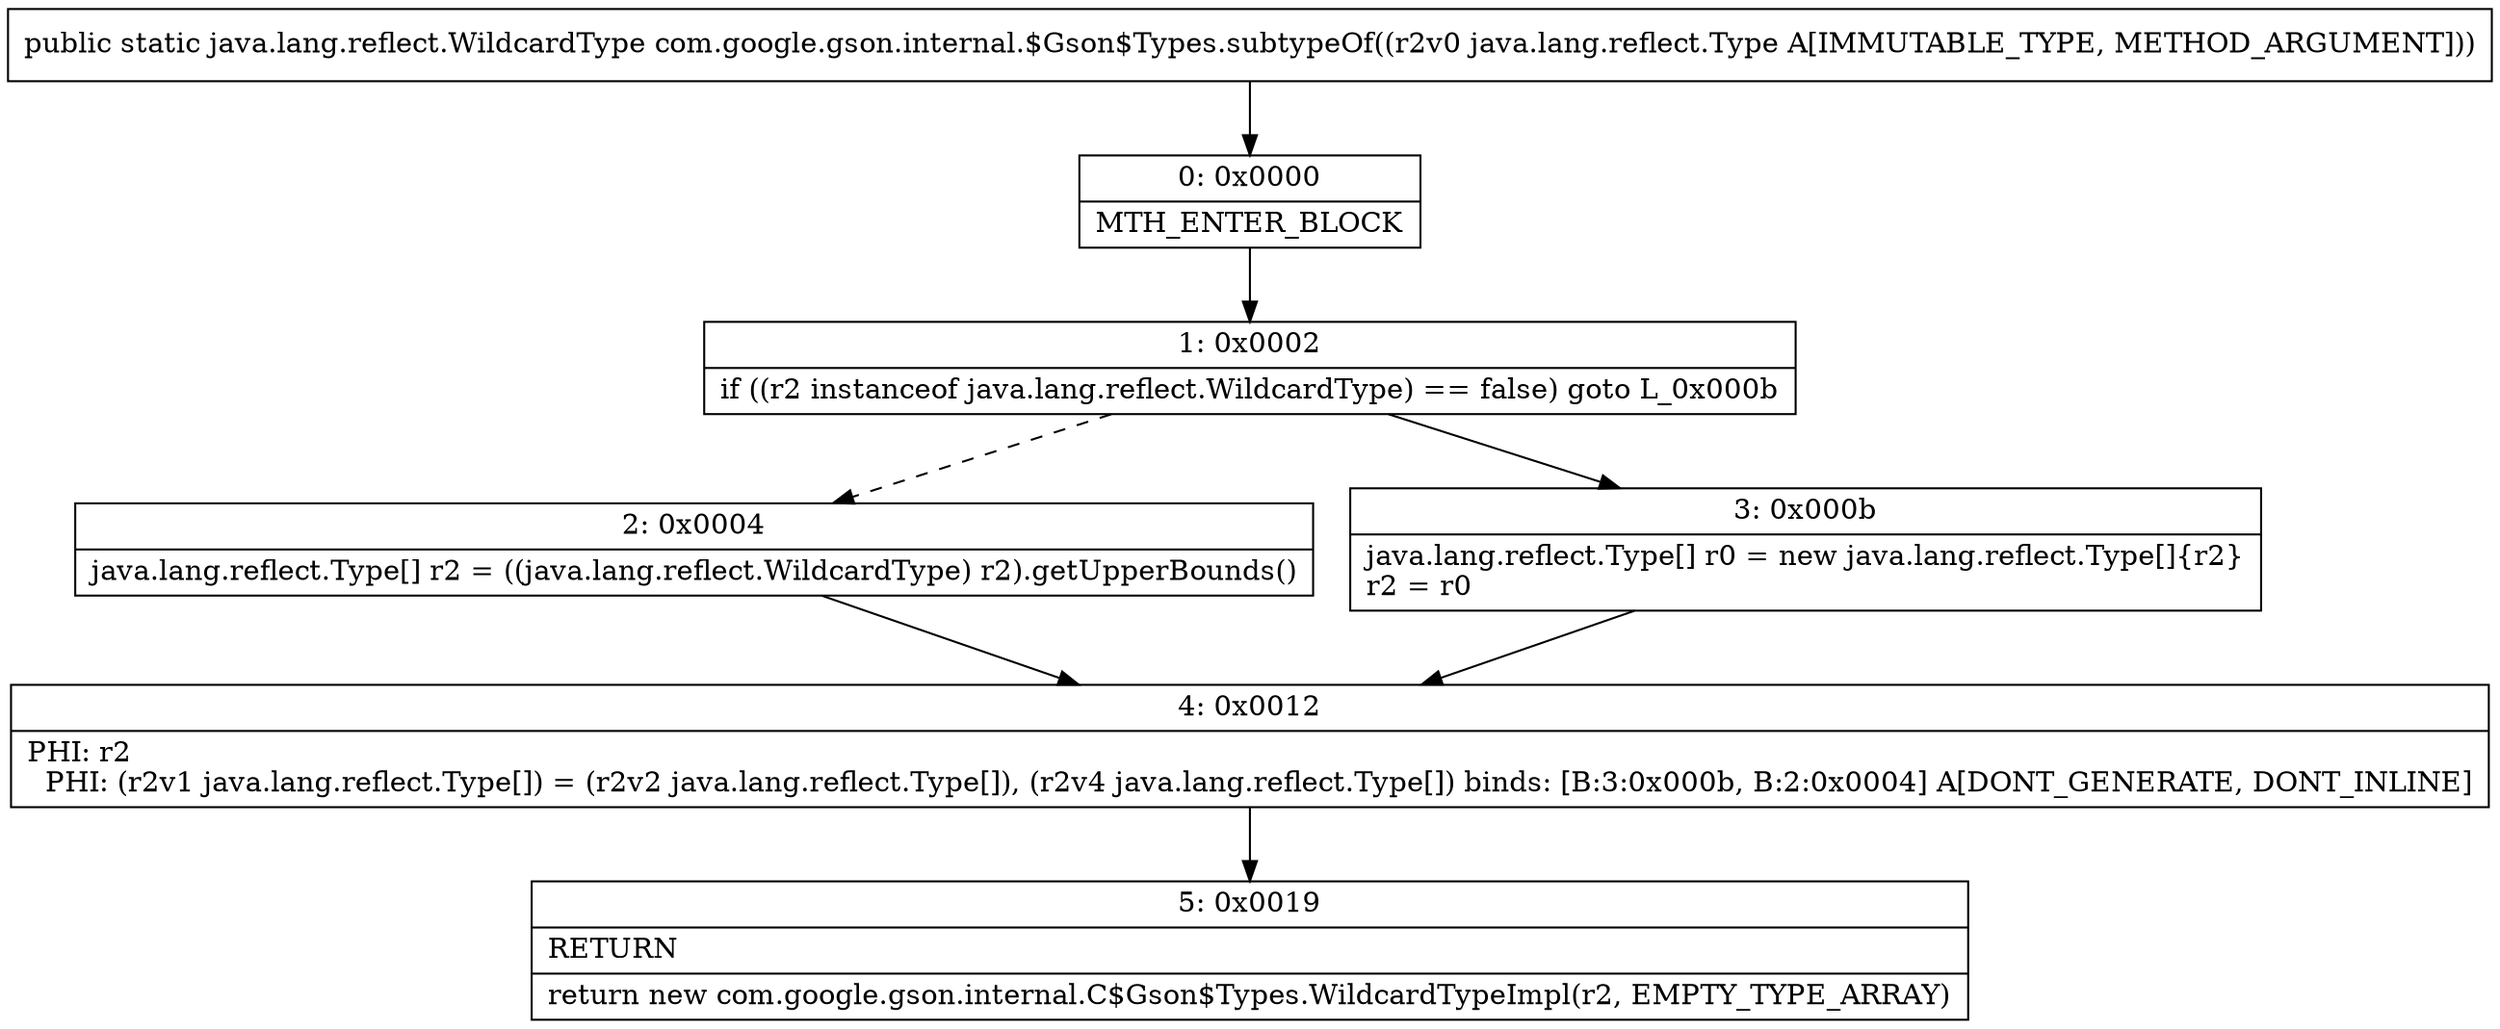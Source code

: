 digraph "CFG forcom.google.gson.internal.$Gson$Types.subtypeOf(Ljava\/lang\/reflect\/Type;)Ljava\/lang\/reflect\/WildcardType;" {
Node_0 [shape=record,label="{0\:\ 0x0000|MTH_ENTER_BLOCK\l}"];
Node_1 [shape=record,label="{1\:\ 0x0002|if ((r2 instanceof java.lang.reflect.WildcardType) == false) goto L_0x000b\l}"];
Node_2 [shape=record,label="{2\:\ 0x0004|java.lang.reflect.Type[] r2 = ((java.lang.reflect.WildcardType) r2).getUpperBounds()\l}"];
Node_3 [shape=record,label="{3\:\ 0x000b|java.lang.reflect.Type[] r0 = new java.lang.reflect.Type[]\{r2\}\lr2 = r0\l}"];
Node_4 [shape=record,label="{4\:\ 0x0012|PHI: r2 \l  PHI: (r2v1 java.lang.reflect.Type[]) = (r2v2 java.lang.reflect.Type[]), (r2v4 java.lang.reflect.Type[]) binds: [B:3:0x000b, B:2:0x0004] A[DONT_GENERATE, DONT_INLINE]\l}"];
Node_5 [shape=record,label="{5\:\ 0x0019|RETURN\l|return new com.google.gson.internal.C$Gson$Types.WildcardTypeImpl(r2, EMPTY_TYPE_ARRAY)\l}"];
MethodNode[shape=record,label="{public static java.lang.reflect.WildcardType com.google.gson.internal.$Gson$Types.subtypeOf((r2v0 java.lang.reflect.Type A[IMMUTABLE_TYPE, METHOD_ARGUMENT])) }"];
MethodNode -> Node_0;
Node_0 -> Node_1;
Node_1 -> Node_2[style=dashed];
Node_1 -> Node_3;
Node_2 -> Node_4;
Node_3 -> Node_4;
Node_4 -> Node_5;
}

